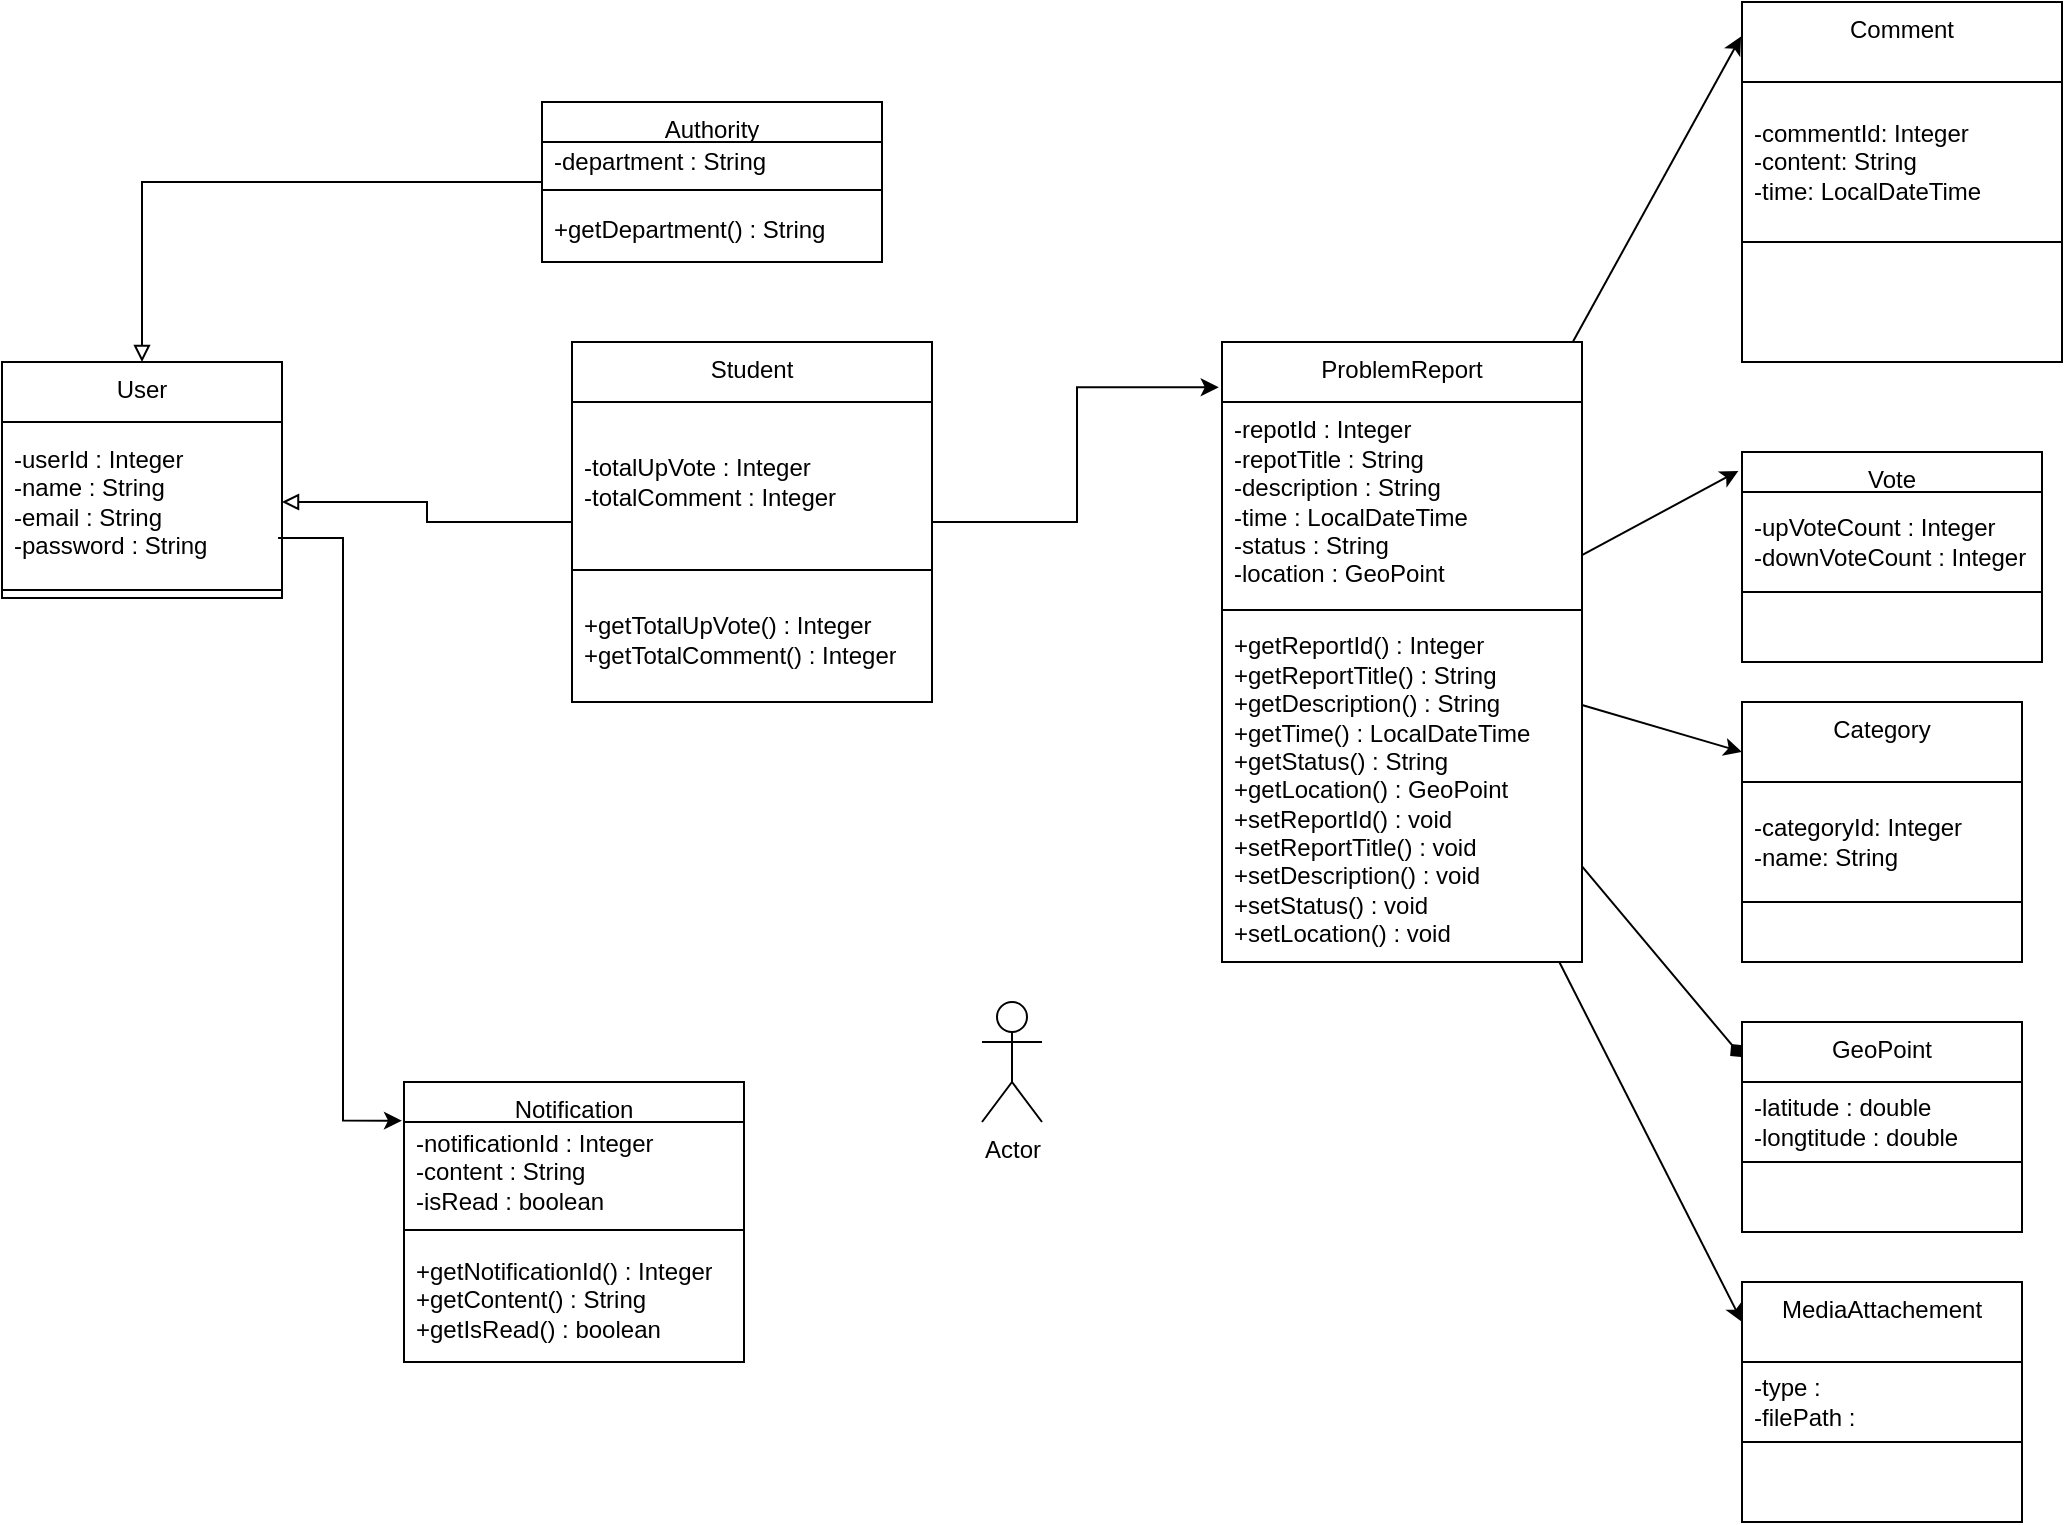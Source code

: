 <mxfile version="26.2.14">
  <diagram name="Page-1" id="ORakzUnhV8JCbeobNpkM">
    <mxGraphModel dx="1215" dy="671" grid="1" gridSize="10" guides="1" tooltips="1" connect="1" arrows="1" fold="1" page="1" pageScale="1" pageWidth="850" pageHeight="1100" math="0" shadow="0">
      <root>
        <mxCell id="0" />
        <mxCell id="1" parent="0" />
        <mxCell id="PPV0CoCjDwiKYYMUzD3a-6" value="User" style="swimlane;fontStyle=0;align=center;verticalAlign=top;childLayout=stackLayout;horizontal=1;startSize=30;horizontalStack=0;resizeParent=1;resizeParentMax=0;resizeLast=0;collapsible=0;marginBottom=0;html=1;whiteSpace=wrap;" parent="1" vertex="1">
          <mxGeometry x="60" y="240" width="140" height="118" as="geometry" />
        </mxCell>
        <mxCell id="PPV0CoCjDwiKYYMUzD3a-8" value="-userId : Integer&lt;div&gt;-name : String&lt;/div&gt;&lt;div&gt;-email : String&lt;/div&gt;&lt;div&gt;-password : String&lt;/div&gt;" style="text;html=1;strokeColor=none;fillColor=none;align=left;verticalAlign=middle;spacingLeft=4;spacingRight=4;overflow=hidden;rotatable=0;points=[[0,0.5],[1,0.5]];portConstraint=eastwest;whiteSpace=wrap;" parent="PPV0CoCjDwiKYYMUzD3a-6" vertex="1">
          <mxGeometry y="30" width="140" height="80" as="geometry" />
        </mxCell>
        <mxCell id="PPV0CoCjDwiKYYMUzD3a-11" value="" style="line;strokeWidth=1;fillColor=none;align=left;verticalAlign=middle;spacingTop=-1;spacingLeft=3;spacingRight=3;rotatable=0;labelPosition=right;points=[];portConstraint=eastwest;" parent="PPV0CoCjDwiKYYMUzD3a-6" vertex="1">
          <mxGeometry y="110" width="140" height="8" as="geometry" />
        </mxCell>
        <mxCell id="PPV0CoCjDwiKYYMUzD3a-34" style="edgeStyle=orthogonalEdgeStyle;rounded=0;orthogonalLoop=1;jettySize=auto;html=1;endArrow=block;endFill=0;" parent="1" source="PPV0CoCjDwiKYYMUzD3a-16" target="PPV0CoCjDwiKYYMUzD3a-6" edge="1">
          <mxGeometry relative="1" as="geometry" />
        </mxCell>
        <mxCell id="PPV0CoCjDwiKYYMUzD3a-16" value="Authority" style="swimlane;fontStyle=0;align=center;verticalAlign=top;childLayout=stackLayout;horizontal=1;startSize=20;horizontalStack=0;resizeParent=1;resizeParentMax=0;resizeLast=0;collapsible=0;marginBottom=0;html=1;whiteSpace=wrap;" parent="1" vertex="1">
          <mxGeometry x="330" y="110" width="170" height="80" as="geometry" />
        </mxCell>
        <mxCell id="PPV0CoCjDwiKYYMUzD3a-17" value="-department : String" style="text;html=1;strokeColor=none;fillColor=none;align=left;verticalAlign=middle;spacingLeft=4;spacingRight=4;overflow=hidden;rotatable=0;points=[[0,0.5],[1,0.5]];portConstraint=eastwest;whiteSpace=wrap;" parent="PPV0CoCjDwiKYYMUzD3a-16" vertex="1">
          <mxGeometry y="20" width="170" height="20" as="geometry" />
        </mxCell>
        <mxCell id="PPV0CoCjDwiKYYMUzD3a-18" value="" style="line;strokeWidth=1;fillColor=none;align=left;verticalAlign=middle;spacingTop=-1;spacingLeft=3;spacingRight=3;rotatable=0;labelPosition=right;points=[];portConstraint=eastwest;" parent="PPV0CoCjDwiKYYMUzD3a-16" vertex="1">
          <mxGeometry y="40" width="170" height="8" as="geometry" />
        </mxCell>
        <mxCell id="PPV0CoCjDwiKYYMUzD3a-19" value="+getDepartment() : String" style="text;html=1;strokeColor=none;fillColor=none;align=left;verticalAlign=middle;spacingLeft=4;spacingRight=4;overflow=hidden;rotatable=0;points=[[0,0.5],[1,0.5]];portConstraint=eastwest;whiteSpace=wrap;" parent="PPV0CoCjDwiKYYMUzD3a-16" vertex="1">
          <mxGeometry y="48" width="170" height="32" as="geometry" />
        </mxCell>
        <mxCell id="PPV0CoCjDwiKYYMUzD3a-20" value="Student" style="swimlane;fontStyle=0;align=center;verticalAlign=top;childLayout=stackLayout;horizontal=1;startSize=30;horizontalStack=0;resizeParent=1;resizeParentMax=0;resizeLast=0;collapsible=0;marginBottom=0;html=1;whiteSpace=wrap;" parent="1" vertex="1">
          <mxGeometry x="345" y="230" width="180" height="180" as="geometry" />
        </mxCell>
        <mxCell id="PPV0CoCjDwiKYYMUzD3a-21" value="-totalUpVote : Integer&lt;div&gt;-totalComment : Integer&lt;br&gt;&lt;/div&gt;" style="text;html=1;strokeColor=none;fillColor=none;align=left;verticalAlign=middle;spacingLeft=4;spacingRight=4;overflow=hidden;rotatable=0;points=[[0,0.5],[1,0.5]];portConstraint=eastwest;whiteSpace=wrap;" parent="PPV0CoCjDwiKYYMUzD3a-20" vertex="1">
          <mxGeometry y="30" width="180" height="80" as="geometry" />
        </mxCell>
        <mxCell id="PPV0CoCjDwiKYYMUzD3a-22" value="" style="line;strokeWidth=1;fillColor=none;align=left;verticalAlign=middle;spacingTop=-1;spacingLeft=3;spacingRight=3;rotatable=0;labelPosition=right;points=[];portConstraint=eastwest;" parent="PPV0CoCjDwiKYYMUzD3a-20" vertex="1">
          <mxGeometry y="110" width="180" height="8" as="geometry" />
        </mxCell>
        <mxCell id="PPV0CoCjDwiKYYMUzD3a-23" value="+getTotalUpVote() : Integer&lt;div&gt;+getTotalComment() : Integer&lt;/div&gt;" style="text;html=1;strokeColor=none;fillColor=none;align=left;verticalAlign=middle;spacingLeft=4;spacingRight=4;overflow=hidden;rotatable=0;points=[[0,0.5],[1,0.5]];portConstraint=eastwest;whiteSpace=wrap;" parent="PPV0CoCjDwiKYYMUzD3a-20" vertex="1">
          <mxGeometry y="118" width="180" height="62" as="geometry" />
        </mxCell>
        <mxCell id="PPV0CoCjDwiKYYMUzD3a-35" style="edgeStyle=orthogonalEdgeStyle;rounded=0;orthogonalLoop=1;jettySize=auto;html=1;entryX=1;entryY=0.5;entryDx=0;entryDy=0;endArrow=block;endFill=0;" parent="1" source="PPV0CoCjDwiKYYMUzD3a-20" target="PPV0CoCjDwiKYYMUzD3a-8" edge="1">
          <mxGeometry relative="1" as="geometry">
            <mxPoint x="198.04" y="393.014" as="targetPoint" />
          </mxGeometry>
        </mxCell>
        <mxCell id="PPV0CoCjDwiKYYMUzD3a-36" value="Notification" style="swimlane;fontStyle=0;align=center;verticalAlign=top;childLayout=stackLayout;horizontal=1;startSize=20;horizontalStack=0;resizeParent=1;resizeParentMax=0;resizeLast=0;collapsible=0;marginBottom=0;html=1;whiteSpace=wrap;" parent="1" vertex="1">
          <mxGeometry x="261" y="600" width="170" height="140" as="geometry" />
        </mxCell>
        <mxCell id="PPV0CoCjDwiKYYMUzD3a-37" value="-notificationId : Integer&lt;div&gt;-content : String&lt;br&gt;&lt;/div&gt;&lt;div&gt;-isRead : boolean&lt;br&gt;&lt;/div&gt;" style="text;html=1;strokeColor=none;fillColor=none;align=left;verticalAlign=middle;spacingLeft=4;spacingRight=4;overflow=hidden;rotatable=0;points=[[0,0.5],[1,0.5]];portConstraint=eastwest;whiteSpace=wrap;" parent="PPV0CoCjDwiKYYMUzD3a-36" vertex="1">
          <mxGeometry y="20" width="170" height="50" as="geometry" />
        </mxCell>
        <mxCell id="PPV0CoCjDwiKYYMUzD3a-38" value="" style="line;strokeWidth=1;fillColor=none;align=left;verticalAlign=middle;spacingTop=-1;spacingLeft=3;spacingRight=3;rotatable=0;labelPosition=right;points=[];portConstraint=eastwest;" parent="PPV0CoCjDwiKYYMUzD3a-36" vertex="1">
          <mxGeometry y="70" width="170" height="8" as="geometry" />
        </mxCell>
        <mxCell id="PPV0CoCjDwiKYYMUzD3a-39" value="+getNotificationId() : Integer&lt;div&gt;+getContent() : String&lt;br&gt;&lt;/div&gt;&lt;div&gt;+getIsRead() : boolean&lt;br&gt;&lt;/div&gt;" style="text;html=1;strokeColor=none;fillColor=none;align=left;verticalAlign=middle;spacingLeft=4;spacingRight=4;overflow=hidden;rotatable=0;points=[[0,0.5],[1,0.5]];portConstraint=eastwest;whiteSpace=wrap;" parent="PPV0CoCjDwiKYYMUzD3a-36" vertex="1">
          <mxGeometry y="78" width="170" height="62" as="geometry" />
        </mxCell>
        <mxCell id="PPV0CoCjDwiKYYMUzD3a-40" style="edgeStyle=orthogonalEdgeStyle;rounded=0;orthogonalLoop=1;jettySize=auto;html=1;entryX=-0.006;entryY=0.138;entryDx=0;entryDy=0;entryPerimeter=0;exitX=0.986;exitY=0.725;exitDx=0;exitDy=0;exitPerimeter=0;" parent="1" source="PPV0CoCjDwiKYYMUzD3a-8" target="PPV0CoCjDwiKYYMUzD3a-36" edge="1">
          <mxGeometry relative="1" as="geometry">
            <mxPoint x="200" y="419" as="sourcePoint" />
          </mxGeometry>
        </mxCell>
        <mxCell id="PPV0CoCjDwiKYYMUzD3a-72" style="rounded=0;orthogonalLoop=1;jettySize=auto;html=1;entryX=0;entryY=0.25;entryDx=0;entryDy=0;" parent="1" source="PPV0CoCjDwiKYYMUzD3a-41" target="PPV0CoCjDwiKYYMUzD3a-61" edge="1">
          <mxGeometry relative="1" as="geometry" />
        </mxCell>
        <mxCell id="PPV0CoCjDwiKYYMUzD3a-73" style="rounded=0;orthogonalLoop=1;jettySize=auto;html=1;entryX=0;entryY=0.25;entryDx=0;entryDy=0;endArrow=diamond;endFill=1;" parent="1" source="PPV0CoCjDwiKYYMUzD3a-41" target="PPV0CoCjDwiKYYMUzD3a-59" edge="1">
          <mxGeometry relative="1" as="geometry" />
        </mxCell>
        <mxCell id="PPV0CoCjDwiKYYMUzD3a-74" style="rounded=0;orthogonalLoop=1;jettySize=auto;html=1;entryX=0;entryY=0.25;entryDx=0;entryDy=0;" parent="1" source="PPV0CoCjDwiKYYMUzD3a-41" target="PPV0CoCjDwiKYYMUzD3a-64" edge="1">
          <mxGeometry relative="1" as="geometry" />
        </mxCell>
        <mxCell id="PPV0CoCjDwiKYYMUzD3a-41" value="ProblemReport" style="swimlane;fontStyle=0;align=center;verticalAlign=top;childLayout=stackLayout;horizontal=1;startSize=30;horizontalStack=0;resizeParent=1;resizeParentMax=0;resizeLast=0;collapsible=0;marginBottom=0;html=1;whiteSpace=wrap;" parent="1" vertex="1">
          <mxGeometry x="670" y="230" width="180" height="310" as="geometry" />
        </mxCell>
        <mxCell id="PPV0CoCjDwiKYYMUzD3a-42" value="-repotId : Integer&lt;div&gt;-repotTitle : String&lt;br&gt;&lt;/div&gt;&lt;div&gt;-description : String&lt;/div&gt;&lt;div&gt;-time : LocalDateTime&lt;/div&gt;&lt;div&gt;-status : String&lt;/div&gt;&lt;div&gt;-location : GeoPoint&lt;/div&gt;" style="text;html=1;strokeColor=none;fillColor=none;align=left;verticalAlign=middle;spacingLeft=4;spacingRight=4;overflow=hidden;rotatable=0;points=[[0,0.5],[1,0.5]];portConstraint=eastwest;whiteSpace=wrap;" parent="PPV0CoCjDwiKYYMUzD3a-41" vertex="1">
          <mxGeometry y="30" width="180" height="100" as="geometry" />
        </mxCell>
        <mxCell id="PPV0CoCjDwiKYYMUzD3a-43" value="" style="line;strokeWidth=1;fillColor=none;align=left;verticalAlign=middle;spacingTop=-1;spacingLeft=3;spacingRight=3;rotatable=0;labelPosition=right;points=[];portConstraint=eastwest;" parent="PPV0CoCjDwiKYYMUzD3a-41" vertex="1">
          <mxGeometry y="130" width="180" height="8" as="geometry" />
        </mxCell>
        <mxCell id="PPV0CoCjDwiKYYMUzD3a-44" value="&lt;div&gt;+getReportId() : Integer&lt;/div&gt;&lt;div&gt;+getReportTitle() : String&lt;/div&gt;&lt;div&gt;+getDescription() : String&lt;/div&gt;&lt;div&gt;+getTime() : LocalDateTime&lt;/div&gt;&lt;div&gt;+getStatus() : String&lt;/div&gt;&lt;div&gt;+getLocation() : GeoPoint&lt;/div&gt;&lt;div&gt;+setReportId() : void&lt;/div&gt;&lt;div&gt;+setReportTitle() : void&lt;/div&gt;&lt;div&gt;+setDescription() : void&lt;/div&gt;&lt;div&gt;+setStatus() : void&lt;/div&gt;&lt;div&gt;+setLocation() : void&lt;/div&gt;" style="text;html=1;strokeColor=none;fillColor=none;align=left;verticalAlign=middle;spacingLeft=4;spacingRight=4;overflow=hidden;rotatable=0;points=[[0,0.5],[1,0.5]];portConstraint=eastwest;whiteSpace=wrap;" parent="PPV0CoCjDwiKYYMUzD3a-41" vertex="1">
          <mxGeometry y="138" width="180" height="172" as="geometry" />
        </mxCell>
        <mxCell id="PPV0CoCjDwiKYYMUzD3a-45" style="edgeStyle=orthogonalEdgeStyle;rounded=0;orthogonalLoop=1;jettySize=auto;html=1;entryX=-0.009;entryY=0.073;entryDx=0;entryDy=0;entryPerimeter=0;" parent="1" source="PPV0CoCjDwiKYYMUzD3a-20" target="PPV0CoCjDwiKYYMUzD3a-41" edge="1">
          <mxGeometry relative="1" as="geometry" />
        </mxCell>
        <mxCell id="PPV0CoCjDwiKYYMUzD3a-57" value="Vote" style="swimlane;fontStyle=0;align=center;verticalAlign=top;childLayout=stackLayout;horizontal=1;startSize=20;horizontalStack=0;resizeParent=1;resizeParentMax=0;resizeLast=0;collapsible=0;marginBottom=0;html=1;whiteSpace=wrap;" parent="1" vertex="1">
          <mxGeometry x="930" y="285" width="150" height="70" as="geometry" />
        </mxCell>
        <mxCell id="PPV0CoCjDwiKYYMUzD3a-58" value="-upVoteCount : Integer&lt;div&gt;-downVoteCount : Integer&lt;/div&gt;" style="text;html=1;strokeColor=none;fillColor=none;align=left;verticalAlign=middle;spacingLeft=4;spacingRight=4;overflow=hidden;rotatable=0;points=[[0,0.5],[1,0.5]];portConstraint=eastwest;whiteSpace=wrap;" parent="PPV0CoCjDwiKYYMUzD3a-57" vertex="1">
          <mxGeometry y="20" width="150" height="50" as="geometry" />
        </mxCell>
        <mxCell id="PPV0CoCjDwiKYYMUzD3a-59" value="GeoPoint" style="swimlane;fontStyle=0;align=center;verticalAlign=top;childLayout=stackLayout;horizontal=1;startSize=30;horizontalStack=0;resizeParent=1;resizeParentMax=0;resizeLast=0;collapsible=0;marginBottom=0;html=1;whiteSpace=wrap;" parent="1" vertex="1">
          <mxGeometry x="930" y="570" width="140" height="70" as="geometry" />
        </mxCell>
        <mxCell id="PPV0CoCjDwiKYYMUzD3a-60" value="-latitude : double&lt;div&gt;-longtitude : double&lt;br&gt;&lt;/div&gt;" style="text;html=1;strokeColor=none;fillColor=none;align=left;verticalAlign=middle;spacingLeft=4;spacingRight=4;overflow=hidden;rotatable=0;points=[[0,0.5],[1,0.5]];portConstraint=eastwest;whiteSpace=wrap;" parent="PPV0CoCjDwiKYYMUzD3a-59" vertex="1">
          <mxGeometry y="30" width="140" height="40" as="geometry" />
        </mxCell>
        <mxCell id="PPV0CoCjDwiKYYMUzD3a-61" value="Category" style="swimlane;fontStyle=0;align=center;verticalAlign=top;childLayout=stackLayout;horizontal=1;startSize=40;horizontalStack=0;resizeParent=1;resizeParentMax=0;resizeLast=0;collapsible=0;marginBottom=0;html=1;whiteSpace=wrap;" parent="1" vertex="1">
          <mxGeometry x="930" y="410" width="140" height="100" as="geometry" />
        </mxCell>
        <mxCell id="PPV0CoCjDwiKYYMUzD3a-62" value="&lt;div&gt;-categoryId: Integer&amp;nbsp;&lt;/div&gt;&lt;div&gt;-name: String&amp;nbsp;&lt;/div&gt;" style="text;html=1;strokeColor=none;fillColor=none;align=left;verticalAlign=middle;spacingLeft=4;spacingRight=4;overflow=hidden;rotatable=0;points=[[0,0.5],[1,0.5]];portConstraint=eastwest;whiteSpace=wrap;" parent="PPV0CoCjDwiKYYMUzD3a-61" vertex="1">
          <mxGeometry y="40" width="140" height="60" as="geometry" />
        </mxCell>
        <mxCell id="PPV0CoCjDwiKYYMUzD3a-64" value="MediaAttachement" style="swimlane;fontStyle=0;align=center;verticalAlign=top;childLayout=stackLayout;horizontal=1;startSize=40;horizontalStack=0;resizeParent=1;resizeParentMax=0;resizeLast=0;collapsible=0;marginBottom=0;html=1;whiteSpace=wrap;" parent="1" vertex="1">
          <mxGeometry x="930" y="700" width="140" height="80" as="geometry" />
        </mxCell>
        <mxCell id="PPV0CoCjDwiKYYMUzD3a-65" value="-type :&lt;div&gt;-filePath :&lt;/div&gt;" style="text;html=1;strokeColor=none;fillColor=none;align=left;verticalAlign=middle;spacingLeft=4;spacingRight=4;overflow=hidden;rotatable=0;points=[[0,0.5],[1,0.5]];portConstraint=eastwest;whiteSpace=wrap;" parent="PPV0CoCjDwiKYYMUzD3a-64" vertex="1">
          <mxGeometry y="40" width="140" height="40" as="geometry" />
        </mxCell>
        <mxCell id="PPV0CoCjDwiKYYMUzD3a-67" value="" style="group" parent="1" vertex="1" connectable="0">
          <mxGeometry x="930" y="60" width="160" height="180" as="geometry" />
        </mxCell>
        <mxCell id="PPV0CoCjDwiKYYMUzD3a-55" value="Comment" style="swimlane;fontStyle=0;align=center;verticalAlign=top;childLayout=stackLayout;horizontal=1;startSize=40;horizontalStack=0;resizeParent=1;resizeParentMax=0;resizeLast=0;collapsible=0;marginBottom=0;html=1;whiteSpace=wrap;" parent="PPV0CoCjDwiKYYMUzD3a-67" vertex="1">
          <mxGeometry width="160" height="120" as="geometry" />
        </mxCell>
        <mxCell id="PPV0CoCjDwiKYYMUzD3a-56" value="-commentId: Integer&amp;nbsp;&lt;div&gt;-content: String&amp;nbsp;&lt;/div&gt;&lt;div&gt;-time: LocalDateTime&lt;/div&gt;" style="text;html=1;strokeColor=none;fillColor=none;align=left;verticalAlign=middle;spacingLeft=4;spacingRight=4;overflow=hidden;rotatable=0;points=[[0,0.5],[1,0.5]];portConstraint=eastwest;whiteSpace=wrap;" parent="PPV0CoCjDwiKYYMUzD3a-55" vertex="1">
          <mxGeometry y="40" width="160" height="80" as="geometry" />
        </mxCell>
        <mxCell id="PPV0CoCjDwiKYYMUzD3a-66" value="" style="rounded=0;whiteSpace=wrap;html=1;" parent="PPV0CoCjDwiKYYMUzD3a-67" vertex="1">
          <mxGeometry y="120" width="160" height="60" as="geometry" />
        </mxCell>
        <mxCell id="PPV0CoCjDwiKYYMUzD3a-69" style="rounded=0;orthogonalLoop=1;jettySize=auto;html=1;entryX=-0.003;entryY=0.144;entryDx=0;entryDy=0;entryPerimeter=0;" parent="1" source="PPV0CoCjDwiKYYMUzD3a-41" target="PPV0CoCjDwiKYYMUzD3a-55" edge="1">
          <mxGeometry relative="1" as="geometry" />
        </mxCell>
        <mxCell id="PPV0CoCjDwiKYYMUzD3a-71" style="rounded=0;orthogonalLoop=1;jettySize=auto;html=1;entryX=-0.012;entryY=0.135;entryDx=0;entryDy=0;entryPerimeter=0;" parent="1" source="PPV0CoCjDwiKYYMUzD3a-41" target="PPV0CoCjDwiKYYMUzD3a-57" edge="1">
          <mxGeometry relative="1" as="geometry" />
        </mxCell>
        <mxCell id="PPV0CoCjDwiKYYMUzD3a-79" value="" style="rounded=0;whiteSpace=wrap;html=1;" parent="1" vertex="1">
          <mxGeometry x="930" y="640" width="140" height="35" as="geometry" />
        </mxCell>
        <mxCell id="PPV0CoCjDwiKYYMUzD3a-80" value="" style="rounded=0;whiteSpace=wrap;html=1;" parent="1" vertex="1">
          <mxGeometry x="930" y="355" width="150" height="35" as="geometry" />
        </mxCell>
        <mxCell id="PPV0CoCjDwiKYYMUzD3a-81" value="" style="rounded=0;whiteSpace=wrap;html=1;" parent="1" vertex="1">
          <mxGeometry x="930" y="510" width="140" height="30" as="geometry" />
        </mxCell>
        <mxCell id="PPV0CoCjDwiKYYMUzD3a-82" value="" style="rounded=0;whiteSpace=wrap;html=1;" parent="1" vertex="1">
          <mxGeometry x="930" y="780" width="140" height="40" as="geometry" />
        </mxCell>
        <mxCell id="H1UBgc2Nb0kUJk5QsqMb-1" value="Actor" style="shape=umlActor;verticalLabelPosition=bottom;verticalAlign=top;html=1;outlineConnect=0;" vertex="1" parent="1">
          <mxGeometry x="550" y="560" width="30" height="60" as="geometry" />
        </mxCell>
      </root>
    </mxGraphModel>
  </diagram>
</mxfile>
